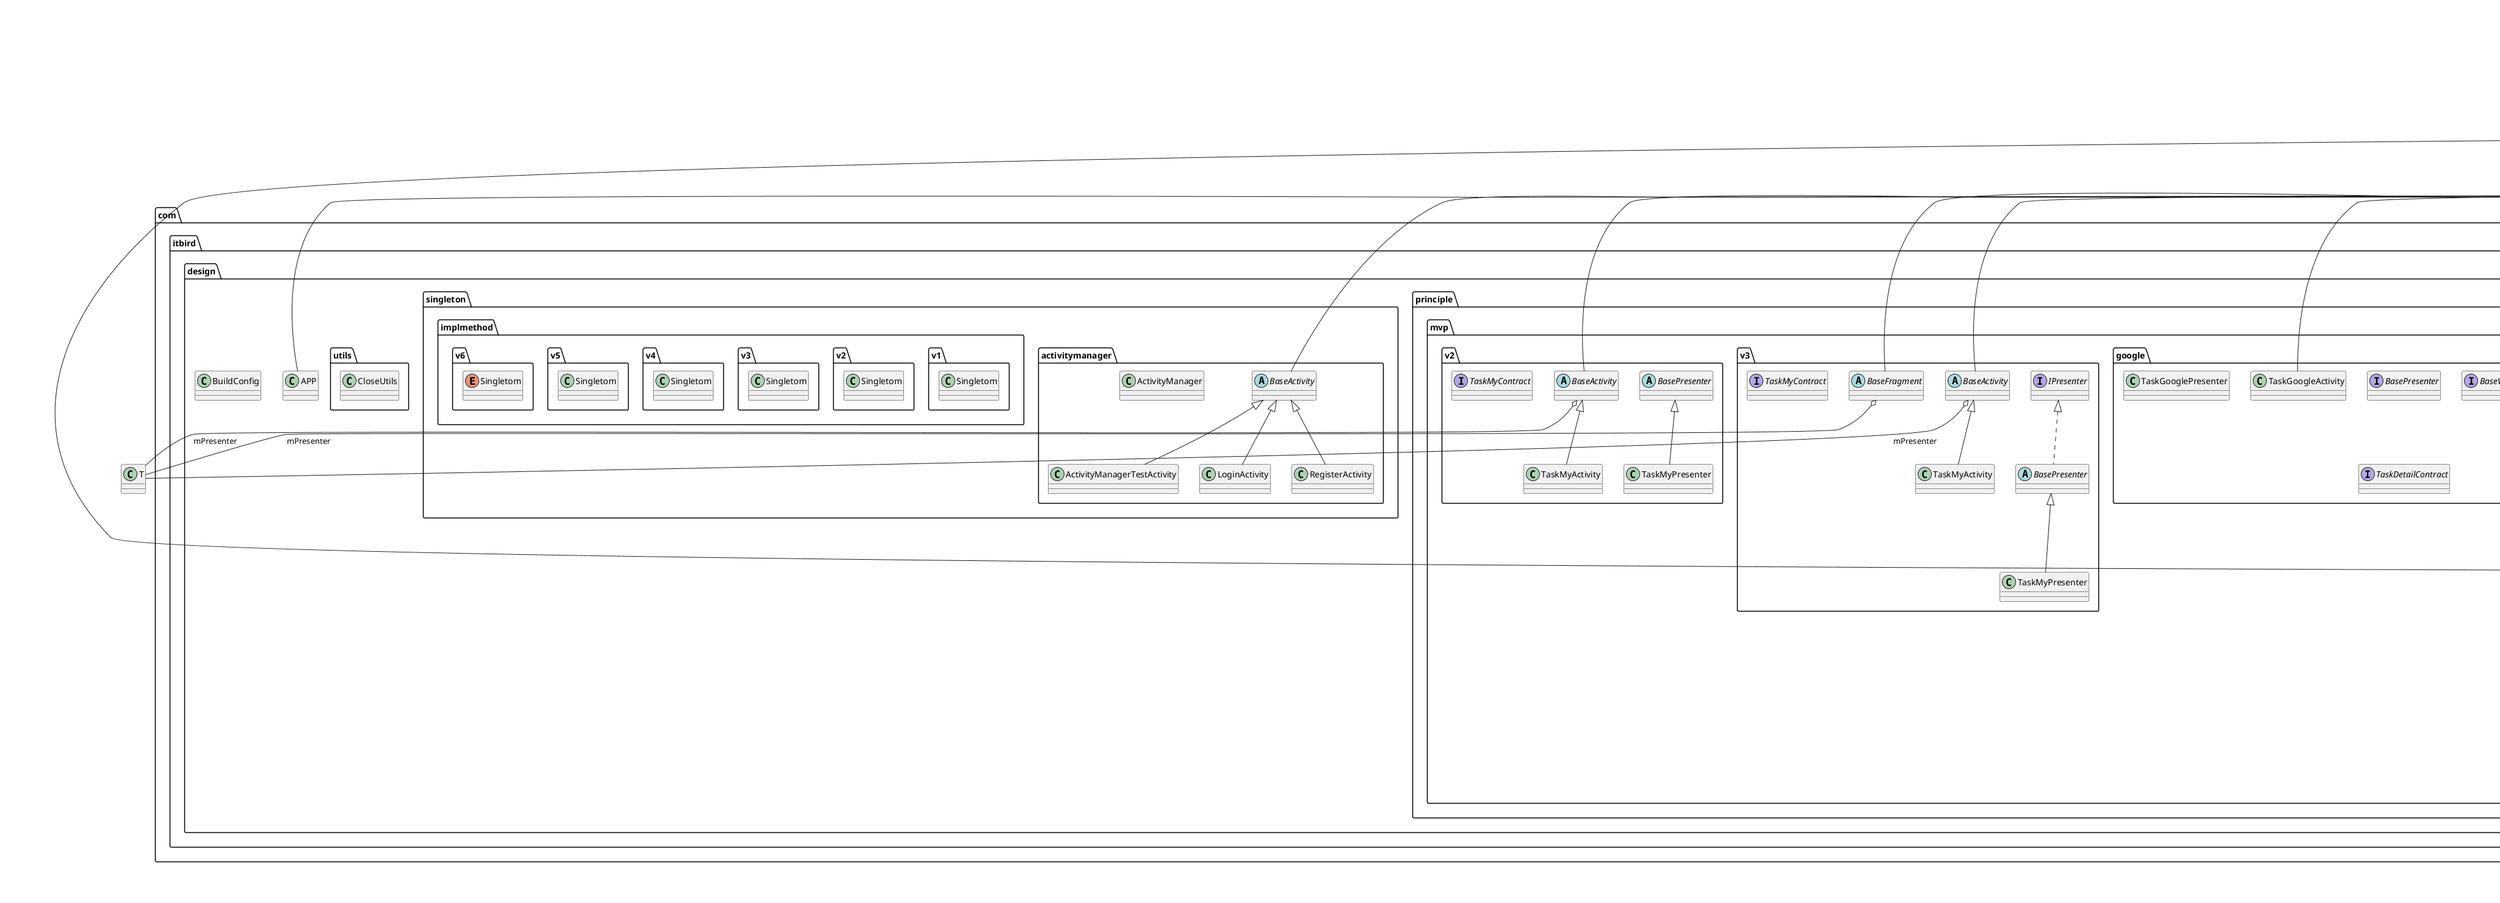 @startuml

title __DESIGNPATTERNPRACTICE.APP's Class Diagram__\n

  namespace com.itbird.design {
    class com.itbird.design.APP {
    }
  }
  

  namespace com.itbird.design {
    class com.itbird.design.BuildConfig {
    }
  }
  

  namespace com.itbird.design {
    class com.itbird.design.MainActivity {
    }
  }
  

  namespace com.itbird.design {
    class com.itbird.design.UIHandler {
    }
  }
  

  namespace com.itbird.design {
    namespace builder.demo {
      interface com.itbird.design.builder.demo.BuilderInterface {
      }
    }
  }
  

  namespace com.itbird.design {
    namespace builder.demo {
      class com.itbird.design.builder.demo.Product {
      }
    }
  }
  

  namespace com.itbird.design {
    namespace builder.dialog {
      class com.itbird.design.builder.dialog.CommonDialog {
      }
    }
  }
  

  namespace com.itbird.design {
    namespace builder.dialog {
      class com.itbird.design.builder.dialog.CommonProgressDialog {
      }
    }
  }
  

  namespace com.itbird.design {
    namespace builder.dialog {
      abstract class com.itbird.design.builder.dialog.CustomCountDownTimer {
      }
    }
  }
  

  namespace com.itbird.design {
    namespace builder.dialog {
      class com.itbird.design.builder.dialog.CustomCountDownTimerDialog {
      }
    }
  }
  

  namespace com.itbird.design {
    namespace builder.navigationbar {
      class com.itbird.design.builder.navigationbar.NavigationBar {
      }
    }
  }
  

  namespace com.itbird.design {
    namespace chaiin.demo {
      abstract class com.itbird.design.chaiin.demo.Handler {
      }
    }
  }
  

  namespace com.itbird.design {
    namespace chaiin.demo {
      class com.itbird.design.chaiin.demo.Request {
      }
    }
  }
  

  namespace com.itbird.design {
    namespace chaiin.demo {
      class com.itbird.design.chaiin.demo.RequestHandler1 {
      }
    }
  }
  

  namespace com.itbird.design {
    namespace chaiin.demo {
      class com.itbird.design.chaiin.demo.RequestHandler2 {
      }
    }
  }
  

  namespace com.itbird.design {
    namespace chaiin.demo {
      class com.itbird.design.chaiin.demo.RequestHandler3 {
      }
    }
  }
  

  namespace com.itbird.design {
    namespace chaiin.upgrade.v1 {
      class com.itbird.design.chaiin.upgrade.v1.ASystemUpgradeRequestHandler {
      }
    }
  }
  

  namespace com.itbird.design {
    namespace chaiin.upgrade.v1 {
      class com.itbird.design.chaiin.upgrade.v1.BSystemUpgradeRequestHandler {
      }
    }
  }
  

  namespace com.itbird.design {
    namespace chaiin.upgrade.v1 {
      class com.itbird.design.chaiin.upgrade.v1.CSystemUpgradeRequestHandler {
      }
    }
  }
  

  namespace com.itbird.design {
    namespace chaiin.upgrade.v1 {
      class com.itbird.design.chaiin.upgrade.v1.InitUpgradeRequestHandler {
      }
    }
  }
  

  namespace com.itbird.design {
    namespace chaiin.upgrade.v1 {
      interface com.itbird.design.chaiin.upgrade.v1.UpgradeErrorCode {
      }
    }
  }
  

  namespace com.itbird.design {
    namespace chaiin.upgrade.v1 {
      class com.itbird.design.chaiin.upgrade.v1.UpgradeManager {
      }
    }
  }
  

  namespace com.itbird.design {
    namespace chaiin.upgrade.v1 {
      class com.itbird.design.chaiin.upgrade.v1.UpgradeRequest {
      }
    }
  }
  

  namespace com.itbird.design {
    namespace chaiin.upgrade.v1 {
      abstract class com.itbird.design.chaiin.upgrade.v1.UpgradeRequestHandler {
      }
    }
  }
  

  namespace com.itbird.design {
    namespace chaiin.upgrade.v1 {
      interface com.itbird.design.chaiin.upgrade.v1.UpgradeResultObservable {
      }
    }
  }
  

  namespace com.itbird.design {
    namespace chaiin.upgrade.v1 {
      class com.itbird.design.chaiin.upgrade.v1.UpgradeResultObservableAdapter {
      }
    }
  }
  

  namespace com.itbird.design {
    namespace observer.demo {
      interface com.itbird.design.observer.demo.Observable {
      }
    }
  }
  

  namespace com.itbird.design {
    namespace observer.demo {
      class com.itbird.design.observer.demo.ObservableImpl {
      }
    }
  }
  

  namespace com.itbird.design {
    namespace observer.demo {
      interface com.itbird.design.observer.demo.Observer {
      }
    }
  }
  

  namespace com.itbird.design {
    namespace observer.listadapter {
      abstract class com.itbird.design.observer.listadapter.BaseAdapter {
      }
    }
  }
  

  namespace com.itbird.design {
    namespace observer.listadapter {
      class com.itbird.design.observer.listadapter.DataSetObservable {
      }
    }
  }
  

  namespace com.itbird.design {
    namespace observer.listadapter {
      abstract class com.itbird.design.observer.listadapter.DataSetObserver {
      }
    }
  }
  

  namespace com.itbird.design {
    namespace observer.listadapter {
      abstract class com.itbird.design.observer.listadapter.Observable {
      }
    }
  }
  

  namespace com.itbird.design {
    namespace principle.imageloader.v1 {
      class com.itbird.design.principle.imageloader.v1.ImageLoader {
      }
    }
  }
  

  namespace com.itbird.design {
    namespace principle.imageloader.v2 {
      class com.itbird.design.principle.imageloader.v2.ImageCache {
      }
    }
  }
  

  namespace com.itbird.design {
    namespace principle.imageloader.v2 {
      class com.itbird.design.principle.imageloader.v2.ImageDownload {
      }
    }
  }
  

  namespace com.itbird.design {
    namespace principle.imageloader.v2 {
      class com.itbird.design.principle.imageloader.v2.ImageLoader {
      }
    }
  }
  

  namespace com.itbird.design {
    namespace principle.imageloader.v3 {
      class com.itbird.design.principle.imageloader.v3.DiskCache {
      }
    }
  }
  

  namespace com.itbird.design {
    namespace principle.imageloader.v3 {
      interface com.itbird.design.principle.imageloader.v3.ICache {
      }
    }
  }
  

  namespace com.itbird.design {
    namespace principle.imageloader.v3 {
      class com.itbird.design.principle.imageloader.v3.ImageDownload {
      }
    }
  }
  

  namespace com.itbird.design {
    namespace principle.imageloader.v3 {
      class com.itbird.design.principle.imageloader.v3.ImageLoader {
      }
    }
  }
  

  namespace com.itbird.design {
    namespace principle.imageloader.v3 {
      class com.itbird.design.principle.imageloader.v3.MemoryCache {
      }
    }
  }
  

  namespace com.itbird.design {
    namespace principle.imageloader.v4 {
      class com.itbird.design.principle.imageloader.v4.DiskCache {
      }
    }
  }
  

  namespace com.itbird.design {
    namespace principle.imageloader.v4 {
      interface com.itbird.design.principle.imageloader.v4.DownloadCallback {
      }
    }
  }
  

  namespace com.itbird.design {
    namespace principle.imageloader.v4 {
      interface com.itbird.design.principle.imageloader.v4.ICache {
      }
    }
  }
  

  namespace com.itbird.design {
    namespace principle.imageloader.v4 {
      interface com.itbird.design.principle.imageloader.v4.IDownloadRequest {
      }
    }
  }
  

  namespace com.itbird.design {
    namespace principle.imageloader.v4 {
      class com.itbird.design.principle.imageloader.v4.ImageLoader {
      }
    }
  }
  

  namespace com.itbird.design {
    namespace principle.imageloader.v4 {
      class com.itbird.design.principle.imageloader.v4.MemoryCache {
      }
    }
  }
  

  namespace com.itbird.design {
    namespace principle.imageloader.v4 {
      class com.itbird.design.principle.imageloader.v4.MyImageDownload {
      }
    }
  }
  

  namespace com.itbird.design {
    namespace principle.mvp.google {
      interface com.itbird.design.principle.mvp.google.BasePresenter {
      }
    }
  }
  

  namespace com.itbird.design {
    namespace principle.mvp.google {
      interface com.itbird.design.principle.mvp.google.BaseView {
      }
    }
  }
  

  namespace com.itbird.design {
    namespace principle.mvp.google {
      interface com.itbird.design.principle.mvp.google.TaskDetailContract {
      }
    }
  }
  

  namespace com.itbird.design {
    namespace principle.mvp.google {
      class com.itbird.design.principle.mvp.google.TaskGoogleActivity {
      }
    }
  }
  

  namespace com.itbird.design {
    namespace principle.mvp.google {
      class com.itbird.design.principle.mvp.google.TaskGooglePresenter {
      }
    }
  }
  

  namespace com.itbird.design {
    namespace principle.mvp.v1 {
      abstract class com.itbird.design.principle.mvp.v1.BaseActivity {
      }
    }
  }
  

  namespace com.itbird.design {
    namespace principle.mvp.v1 {
      class com.itbird.design.principle.mvp.v1.BasePresenter {
      }
    }
  }
  

  namespace com.itbird.design {
    namespace principle.mvp.v1 {
      interface com.itbird.design.principle.mvp.v1.IPresenter {
      }
    }
  }
  

  namespace com.itbird.design {
    namespace principle.mvp.v1 {
      interface com.itbird.design.principle.mvp.v1.IView {
      }
    }
  }
  

  namespace com.itbird.design {
    namespace principle.mvp.v1 {
      class com.itbird.design.principle.mvp.v1.TaskMyActivity {
      }
    }
  }
  

  namespace com.itbird.design {
    namespace principle.mvp.v1 {
      interface com.itbird.design.principle.mvp.v1.TaskMyContract {
      }
    }
  }
  

  namespace com.itbird.design {
    namespace principle.mvp.v1 {
      class com.itbird.design.principle.mvp.v1.TaskMyPresenter {
      }
    }
  }
  

  namespace com.itbird.design {
    namespace principle.mvp.v2 {
      abstract class com.itbird.design.principle.mvp.v2.BaseActivity {
      }
    }
  }
  

  namespace com.itbird.design {
    namespace principle.mvp.v2 {
      abstract class com.itbird.design.principle.mvp.v2.BasePresenter {
      }
    }
  }
  

  namespace com.itbird.design {
    namespace principle.mvp.v2 {
      class com.itbird.design.principle.mvp.v2.TaskMyActivity {
      }
    }
  }
  

  namespace com.itbird.design {
    namespace principle.mvp.v2 {
      interface com.itbird.design.principle.mvp.v2.TaskMyContract {
      }
    }
  }
  

  namespace com.itbird.design {
    namespace principle.mvp.v2 {
      class com.itbird.design.principle.mvp.v2.TaskMyPresenter {
      }
    }
  }
  

  namespace com.itbird.design {
    namespace principle.mvp.v3 {
      abstract class com.itbird.design.principle.mvp.v3.BaseActivity {
      }
    }
  }
  

  namespace com.itbird.design {
    namespace principle.mvp.v3 {
      abstract class com.itbird.design.principle.mvp.v3.BaseFragment {
      }
    }
  }
  

  namespace com.itbird.design {
    namespace principle.mvp.v3 {
      abstract class com.itbird.design.principle.mvp.v3.BasePresenter {
      }
    }
  }
  

  namespace com.itbird.design {
    namespace principle.mvp.v3 {
      interface com.itbird.design.principle.mvp.v3.IPresenter {
      }
    }
  }
  

  namespace com.itbird.design {
    namespace principle.mvp.v3 {
      class com.itbird.design.principle.mvp.v3.TaskMyActivity {
      }
    }
  }
  

  namespace com.itbird.design {
    namespace principle.mvp.v3 {
      interface com.itbird.design.principle.mvp.v3.TaskMyContract {
      }
    }
  }
  

  namespace com.itbird.design {
    namespace principle.mvp.v3 {
      class com.itbird.design.principle.mvp.v3.TaskMyPresenter {
      }
    }
  }
  

  namespace com.itbird.design {
    namespace singleton.activitymanager {
      class com.itbird.design.singleton.activitymanager.ActivityManager {
      }
    }
  }
  

  namespace com.itbird.design {
    namespace singleton.activitymanager {
      class com.itbird.design.singleton.activitymanager.ActivityManagerTestActivity {
      }
    }
  }
  

  namespace com.itbird.design {
    namespace singleton.activitymanager {
      abstract class com.itbird.design.singleton.activitymanager.BaseActivity {
      }
    }
  }
  

  namespace com.itbird.design {
    namespace singleton.activitymanager {
      class com.itbird.design.singleton.activitymanager.LoginActivity {
      }
    }
  }
  

  namespace com.itbird.design {
    namespace singleton.activitymanager {
      class com.itbird.design.singleton.activitymanager.RegisterActivity {
      }
    }
  }
  

  namespace com.itbird.design {
    namespace singleton.implmethod.v1 {
      class com.itbird.design.singleton.implmethod.v1.Singletom {
      }
    }
  }
  

  namespace com.itbird.design {
    namespace singleton.implmethod.v2 {
      class com.itbird.design.singleton.implmethod.v2.Singletom {
      }
    }
  }
  

  namespace com.itbird.design {
    namespace singleton.implmethod.v3 {
      class com.itbird.design.singleton.implmethod.v3.Singletom {
      }
    }
  }
  

  namespace com.itbird.design {
    namespace singleton.implmethod.v4 {
      class com.itbird.design.singleton.implmethod.v4.Singletom {
      }
    }
  }
  

  namespace com.itbird.design {
    namespace singleton.implmethod.v5 {
      class com.itbird.design.singleton.implmethod.v5.Singletom {
      }
    }
  }
  

  namespace com.itbird.design {
    namespace singleton.implmethod.v6 {
      enum Singletom {
      }
    }
  }
  

  namespace com.itbird.design {
    namespace utils {
      class com.itbird.design.utils.CloseUtils {
      }
    }
  }
  

  com.itbird.design.APP -up-|> android.app.Application
  com.itbird.design.MainActivity .up.|> com.itbird.design.UIHandler.IHandler
  com.itbird.design.MainActivity .up.|> com.itbird.design.observer.demo.Observer
  com.itbird.design.MainActivity -up-|> androidx.appcompat.app.AppCompatActivity
  com.itbird.design.MainActivity o-- com.itbird.design.UIHandler : mUIHandler
  com.itbird.design.UIHandler -up-|> android.os.Handler
  com.itbird.design.builder.dialog.CommonDialog .up.|> android.content.DialogInterface
  com.itbird.design.builder.dialog.CommonDialog -up-|> android.app.Dialog
  com.itbird.design.builder.dialog.CommonDialog o-- com.itbird.design.builder.dialog.CommonDialog.ButtonHandler : handler
  com.itbird.design.builder.dialog.CommonProgressDialog -up-|> android.app.Dialog
  com.itbird.design.builder.dialog.CustomCountDownTimerDialog -up-|> android.app.Dialog
  com.itbird.design.chaiin.demo.Handler o-- com.itbird.design.chaiin.demo.Handler : next
  com.itbird.design.chaiin.demo.RequestHandler1 -up-|> com.itbird.design.chaiin.demo.Handler
  com.itbird.design.chaiin.demo.RequestHandler2 -up-|> com.itbird.design.chaiin.demo.Handler
  com.itbird.design.chaiin.demo.RequestHandler3 -up-|> com.itbird.design.chaiin.demo.Handler
  com.itbird.design.chaiin.upgrade.v1.ASystemUpgradeRequestHandler -up-|> com.itbird.design.chaiin.upgrade.v1.UpgradeRequestHandler
  com.itbird.design.chaiin.upgrade.v1.BSystemUpgradeRequestHandler -up-|> com.itbird.design.chaiin.upgrade.v1.UpgradeRequestHandler
  com.itbird.design.chaiin.upgrade.v1.CSystemUpgradeRequestHandler -up-|> com.itbird.design.chaiin.upgrade.v1.UpgradeRequestHandler
  com.itbird.design.chaiin.upgrade.v1.InitUpgradeRequestHandler -up-|> com.itbird.design.chaiin.upgrade.v1.UpgradeRequestHandler
  com.itbird.design.chaiin.upgrade.v1.UpgradeManager o-- com.itbird.design.chaiin.upgrade.v1.UpgradeResultObservableAdapter : mAdapter
  com.itbird.design.chaiin.upgrade.v1.UpgradeRequestHandler o-- com.itbird.design.chaiin.upgrade.v1.UpgradeRequestHandler : nextHandler
  com.itbird.design.chaiin.upgrade.v1.UpgradeResultObservableAdapter .up.|> com.itbird.design.chaiin.upgrade.v1.UpgradeResultObservable
  com.itbird.design.chaiin.upgrade.v1.UpgradeResultObservableAdapter -up-|> android.database.Observable
  com.itbird.design.observer.demo.ObservableImpl .up.|> com.itbird.design.observer.demo.Observable
  com.itbird.design.observer.listadapter.BaseAdapter .up.|> android.widget.ListAdapter
  com.itbird.design.observer.listadapter.BaseAdapter .up.|> android.widget.SpinnerAdapter
  com.itbird.design.observer.listadapter.DataSetObservable -up-|> com.itbird.design.observer.listadapter.Observable
  com.itbird.design.principle.imageloader.v2.ImageDownload o-- com.itbird.design.principle.imageloader.v2.ImageDownload.DownloadCallback : mDownloadCallback
  com.itbird.design.principle.imageloader.v2.ImageLoader .up.|> com.itbird.design.principle.imageloader.v2.ImageDownload.DownloadCallback
  com.itbird.design.principle.imageloader.v2.ImageLoader o-- com.itbird.design.principle.imageloader.v2.ImageCache : mImageCache
  com.itbird.design.principle.imageloader.v2.ImageLoader o-- com.itbird.design.principle.imageloader.v2.ImageDownload : mImageDownload
  com.itbird.design.principle.imageloader.v3.DiskCache .up.|> com.itbird.design.principle.imageloader.v3.ICache
  com.itbird.design.principle.imageloader.v3.ImageDownload o-- com.itbird.design.principle.imageloader.v3.ImageDownload.DownloadCallback : mDownloadCallback
  com.itbird.design.principle.imageloader.v3.ImageLoader .up.|> com.itbird.design.principle.imageloader.v3.ImageDownload.DownloadCallback
  com.itbird.design.principle.imageloader.v3.ImageLoader o-- com.itbird.design.principle.imageloader.v3.ICache : mImageCache
  com.itbird.design.principle.imageloader.v3.ImageLoader o-- com.itbird.design.principle.imageloader.v3.ImageDownload : mImageDownload
  com.itbird.design.principle.imageloader.v3.MemoryCache .up.|> com.itbird.design.principle.imageloader.v3.ICache
  com.itbird.design.principle.imageloader.v4.DiskCache .up.|> com.itbird.design.principle.imageloader.v4.ICache
  com.itbird.design.principle.imageloader.v4.ImageLoader o-- com.itbird.design.principle.imageloader.v4.IDownloadRequest : mDefaultDownloadRequest
  com.itbird.design.principle.imageloader.v4.ImageLoader o-- com.itbird.design.principle.imageloader.v4.IDownloadRequest : mDownloadRequest
  com.itbird.design.principle.imageloader.v4.ImageLoader o-- com.itbird.design.principle.imageloader.v4.ICache : mImageCache
  com.itbird.design.principle.imageloader.v4.MemoryCache .up.|> com.itbird.design.principle.imageloader.v4.ICache
  com.itbird.design.principle.imageloader.v4.MyImageDownload .up.|> com.itbird.design.principle.imageloader.v4.IDownloadRequest
  com.itbird.design.principle.mvp.google.TaskGoogleActivity .up.|> com.itbird.design.principle.mvp.google.TaskDetailContract.View
  com.itbird.design.principle.mvp.google.TaskGoogleActivity -up-|> androidx.appcompat.app.AppCompatActivity
  com.itbird.design.principle.mvp.google.TaskGoogleActivity o-- com.itbird.design.principle.mvp.google.TaskDetailContract.Presenter : mPresenter
  com.itbird.design.principle.mvp.google.TaskGooglePresenter .up.|> com.itbird.design.principle.mvp.google.TaskDetailContract.Presenter
  com.itbird.design.principle.mvp.google.TaskGooglePresenter o-- com.itbird.design.principle.mvp.google.TaskDetailContract.View : mView
  com.itbird.design.principle.mvp.v1.BaseActivity .up.|> com.itbird.design.principle.mvp.v1.IView
  com.itbird.design.principle.mvp.v1.BaseActivity -up-|> android.app.Activity
  com.itbird.design.principle.mvp.v1.BaseActivity o-- com.itbird.design.principle.mvp.v1.IPresenter : mPresenter
  com.itbird.design.principle.mvp.v1.BasePresenter .up.|> com.itbird.design.principle.mvp.v1.IPresenter
  com.itbird.design.principle.mvp.v1.TaskMyActivity .up.|> com.itbird.design.principle.mvp.v1.TaskMyContract.View
  com.itbird.design.principle.mvp.v1.TaskMyActivity -up-|> com.itbird.design.principle.mvp.v1.BaseActivity
  com.itbird.design.principle.mvp.v1.TaskMyActivity o-- com.itbird.design.principle.mvp.v1.TaskMyPresenter : mTaskPresenter
  com.itbird.design.principle.mvp.v1.TaskMyPresenter .up.|> com.itbird.design.principle.mvp.v1.TaskMyContract.Presenter
  com.itbird.design.principle.mvp.v1.TaskMyPresenter -up-|> com.itbird.design.principle.mvp.v1.BasePresenter
  com.itbird.design.principle.mvp.v2.BaseActivity -up-|> android.app.Activity
  com.itbird.design.principle.mvp.v2.BaseActivity o-- T : mPresenter
  com.itbird.design.principle.mvp.v2.TaskMyActivity .up.|> com.itbird.design.principle.mvp.v2.TaskMyContract.View
  com.itbird.design.principle.mvp.v2.TaskMyActivity -up-|> com.itbird.design.principle.mvp.v2.BaseActivity
  com.itbird.design.principle.mvp.v2.TaskMyPresenter .up.|> com.itbird.design.principle.mvp.v2.TaskMyContract.Presenter
  com.itbird.design.principle.mvp.v2.TaskMyPresenter -up-|> com.itbird.design.principle.mvp.v2.BasePresenter
  com.itbird.design.principle.mvp.v3.BaseActivity -up-|> android.app.Activity
  com.itbird.design.principle.mvp.v3.BaseActivity o-- T : mPresenter
  com.itbird.design.principle.mvp.v3.BaseFragment -up-|> androidx.fragment.app.Fragment
  com.itbird.design.principle.mvp.v3.BaseFragment o-- T : mPresenter
  com.itbird.design.principle.mvp.v3.BasePresenter .up.|> com.itbird.design.principle.mvp.v3.IPresenter
  com.itbird.design.principle.mvp.v3.TaskMyActivity .up.|> com.itbird.design.principle.mvp.v3.TaskMyContract.View
  com.itbird.design.principle.mvp.v3.TaskMyActivity -up-|> com.itbird.design.principle.mvp.v3.BaseActivity
  com.itbird.design.principle.mvp.v3.TaskMyPresenter .up.|> com.itbird.design.principle.mvp.v3.TaskMyContract.Presenter
  com.itbird.design.principle.mvp.v3.TaskMyPresenter -up-|> com.itbird.design.principle.mvp.v3.BasePresenter
  com.itbird.design.singleton.activitymanager.ActivityManagerTestActivity -up-|> com.itbird.design.singleton.activitymanager.BaseActivity
  com.itbird.design.singleton.activitymanager.BaseActivity -up-|> android.app.Activity
  com.itbird.design.singleton.activitymanager.LoginActivity -up-|> com.itbird.design.singleton.activitymanager.BaseActivity
  com.itbird.design.singleton.activitymanager.RegisterActivity -up-|> com.itbird.design.singleton.activitymanager.BaseActivity


right footer


PlantUML diagram generated by SketchIt! (https://bitbucket.org/pmesmeur/sketch.it)
For more information about this tool, please contact philippe.mesmeur@gmail.com
endfooter

@enduml
